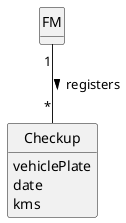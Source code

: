 @startuml
skinparam monochrome true
skinparam packageStyle rectangle
skinparam shadowing false

skinparam classAttributeIconSize 0

hide circle
hide methods

'title Domain Model

'class Platform {
'  -description
'}

class FM {
}


class Checkup {
vehiclePlate
    date
    kms
}

FM "1" -- "*" Checkup : registers >

@enduml